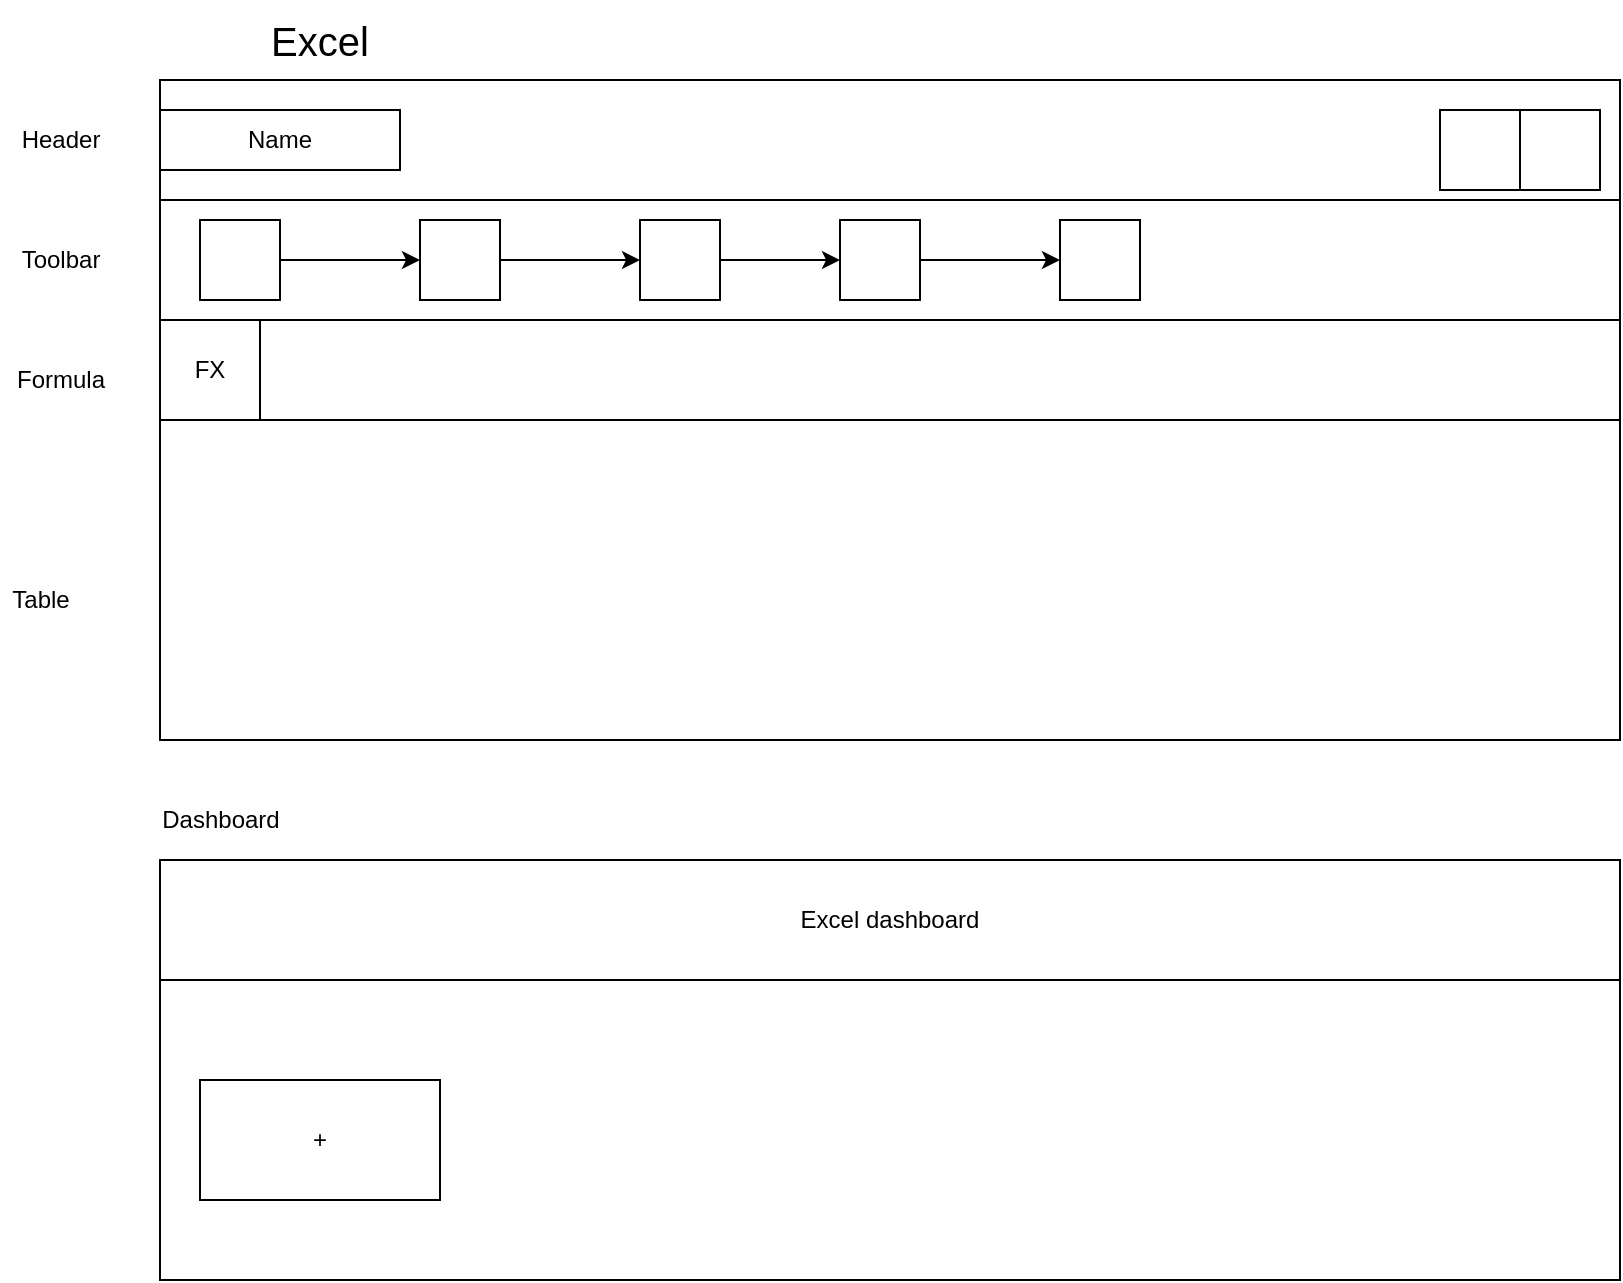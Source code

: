 <mxfile version="13.6.6" type="github">
  <diagram id="WVo5sF7_L_1Ln6oXgJEd" name="Page-1">
    <mxGraphModel dx="2095" dy="1982" grid="1" gridSize="10" guides="1" tooltips="1" connect="1" arrows="1" fold="1" page="1" pageScale="1" pageWidth="827" pageHeight="1169" math="0" shadow="0">
      <root>
        <mxCell id="0" />
        <mxCell id="1" parent="0" />
        <mxCell id="M3BoWNHXHS7NVgi7Js90-3" value="" style="rounded=0;whiteSpace=wrap;html=1;" vertex="1" parent="1">
          <mxGeometry x="-740" y="-1070" width="730" height="330" as="geometry" />
        </mxCell>
        <mxCell id="M3BoWNHXHS7NVgi7Js90-12" value="" style="rounded=0;whiteSpace=wrap;html=1;" vertex="1" parent="1">
          <mxGeometry x="-740" y="-1070" width="730" height="60" as="geometry" />
        </mxCell>
        <mxCell id="M3BoWNHXHS7NVgi7Js90-13" value="Name" style="rounded=0;whiteSpace=wrap;html=1;" vertex="1" parent="1">
          <mxGeometry x="-740" y="-1055" width="120" height="30" as="geometry" />
        </mxCell>
        <mxCell id="M3BoWNHXHS7NVgi7Js90-14" value="" style="whiteSpace=wrap;html=1;aspect=fixed;" vertex="1" parent="1">
          <mxGeometry x="-100" y="-1055" width="40" height="40" as="geometry" />
        </mxCell>
        <mxCell id="M3BoWNHXHS7NVgi7Js90-15" value="" style="whiteSpace=wrap;html=1;aspect=fixed;" vertex="1" parent="1">
          <mxGeometry x="-60" y="-1055" width="40" height="40" as="geometry" />
        </mxCell>
        <mxCell id="M3BoWNHXHS7NVgi7Js90-16" value="" style="rounded=0;whiteSpace=wrap;html=1;" vertex="1" parent="1">
          <mxGeometry x="-740" y="-1010" width="730" height="60" as="geometry" />
        </mxCell>
        <mxCell id="M3BoWNHXHS7NVgi7Js90-17" value="&lt;span style=&quot;font-size: 20px&quot;&gt;Excel&lt;/span&gt;" style="text;html=1;strokeColor=none;fillColor=none;align=center;verticalAlign=middle;whiteSpace=wrap;rounded=0;" vertex="1" parent="1">
          <mxGeometry x="-710" y="-1110" width="100" height="40" as="geometry" />
        </mxCell>
        <mxCell id="M3BoWNHXHS7NVgi7Js90-18" value="Header" style="text;html=1;align=center;verticalAlign=middle;resizable=0;points=[];autosize=1;" vertex="1" parent="1">
          <mxGeometry x="-820" y="-1050" width="60" height="20" as="geometry" />
        </mxCell>
        <mxCell id="M3BoWNHXHS7NVgi7Js90-19" value="Toolbar" style="text;html=1;align=center;verticalAlign=middle;resizable=0;points=[];autosize=1;" vertex="1" parent="1">
          <mxGeometry x="-820" y="-990" width="60" height="20" as="geometry" />
        </mxCell>
        <mxCell id="M3BoWNHXHS7NVgi7Js90-26" value="" style="edgeStyle=orthogonalEdgeStyle;rounded=0;orthogonalLoop=1;jettySize=auto;html=1;" edge="1" parent="1" source="M3BoWNHXHS7NVgi7Js90-20" target="M3BoWNHXHS7NVgi7Js90-21">
          <mxGeometry relative="1" as="geometry" />
        </mxCell>
        <mxCell id="M3BoWNHXHS7NVgi7Js90-20" value="" style="whiteSpace=wrap;html=1;aspect=fixed;" vertex="1" parent="1">
          <mxGeometry x="-720" y="-1000" width="40" height="40" as="geometry" />
        </mxCell>
        <mxCell id="M3BoWNHXHS7NVgi7Js90-27" value="" style="edgeStyle=orthogonalEdgeStyle;rounded=0;orthogonalLoop=1;jettySize=auto;html=1;" edge="1" parent="1" source="M3BoWNHXHS7NVgi7Js90-21" target="M3BoWNHXHS7NVgi7Js90-22">
          <mxGeometry relative="1" as="geometry" />
        </mxCell>
        <mxCell id="M3BoWNHXHS7NVgi7Js90-21" value="" style="whiteSpace=wrap;html=1;aspect=fixed;" vertex="1" parent="1">
          <mxGeometry x="-610" y="-1000" width="40" height="40" as="geometry" />
        </mxCell>
        <mxCell id="M3BoWNHXHS7NVgi7Js90-28" value="" style="edgeStyle=orthogonalEdgeStyle;rounded=0;orthogonalLoop=1;jettySize=auto;html=1;" edge="1" parent="1" source="M3BoWNHXHS7NVgi7Js90-22" target="M3BoWNHXHS7NVgi7Js90-23">
          <mxGeometry relative="1" as="geometry" />
        </mxCell>
        <mxCell id="M3BoWNHXHS7NVgi7Js90-22" value="" style="whiteSpace=wrap;html=1;aspect=fixed;" vertex="1" parent="1">
          <mxGeometry x="-500" y="-1000" width="40" height="40" as="geometry" />
        </mxCell>
        <mxCell id="M3BoWNHXHS7NVgi7Js90-29" value="" style="edgeStyle=orthogonalEdgeStyle;rounded=0;orthogonalLoop=1;jettySize=auto;html=1;" edge="1" parent="1" source="M3BoWNHXHS7NVgi7Js90-23" target="M3BoWNHXHS7NVgi7Js90-24">
          <mxGeometry relative="1" as="geometry" />
        </mxCell>
        <mxCell id="M3BoWNHXHS7NVgi7Js90-23" value="" style="whiteSpace=wrap;html=1;aspect=fixed;" vertex="1" parent="1">
          <mxGeometry x="-400" y="-1000" width="40" height="40" as="geometry" />
        </mxCell>
        <mxCell id="M3BoWNHXHS7NVgi7Js90-24" value="" style="whiteSpace=wrap;html=1;aspect=fixed;" vertex="1" parent="1">
          <mxGeometry x="-290" y="-1000" width="40" height="40" as="geometry" />
        </mxCell>
        <mxCell id="M3BoWNHXHS7NVgi7Js90-30" value="" style="rounded=0;whiteSpace=wrap;html=1;" vertex="1" parent="1">
          <mxGeometry x="-740" y="-950" width="730" height="50" as="geometry" />
        </mxCell>
        <mxCell id="M3BoWNHXHS7NVgi7Js90-31" value="FX" style="whiteSpace=wrap;html=1;aspect=fixed;" vertex="1" parent="1">
          <mxGeometry x="-740" y="-950" width="50" height="50" as="geometry" />
        </mxCell>
        <mxCell id="M3BoWNHXHS7NVgi7Js90-32" value="Formula" style="text;html=1;align=center;verticalAlign=middle;resizable=0;points=[];autosize=1;" vertex="1" parent="1">
          <mxGeometry x="-820" y="-930" width="60" height="20" as="geometry" />
        </mxCell>
        <mxCell id="M3BoWNHXHS7NVgi7Js90-33" value="Table" style="text;html=1;align=center;verticalAlign=middle;resizable=0;points=[];autosize=1;" vertex="1" parent="1">
          <mxGeometry x="-820" y="-820" width="40" height="20" as="geometry" />
        </mxCell>
        <mxCell id="M3BoWNHXHS7NVgi7Js90-34" value="" style="rounded=0;whiteSpace=wrap;html=1;" vertex="1" parent="1">
          <mxGeometry x="-740" y="-680" width="730" height="210" as="geometry" />
        </mxCell>
        <mxCell id="M3BoWNHXHS7NVgi7Js90-35" value="Dashboard" style="text;html=1;align=center;verticalAlign=middle;resizable=0;points=[];autosize=1;" vertex="1" parent="1">
          <mxGeometry x="-745" y="-710" width="70" height="20" as="geometry" />
        </mxCell>
        <mxCell id="M3BoWNHXHS7NVgi7Js90-36" value="Excel dashboard" style="rounded=0;whiteSpace=wrap;html=1;" vertex="1" parent="1">
          <mxGeometry x="-740" y="-680" width="730" height="60" as="geometry" />
        </mxCell>
        <mxCell id="M3BoWNHXHS7NVgi7Js90-37" value="+" style="rounded=0;whiteSpace=wrap;html=1;" vertex="1" parent="1">
          <mxGeometry x="-720" y="-570" width="120" height="60" as="geometry" />
        </mxCell>
      </root>
    </mxGraphModel>
  </diagram>
</mxfile>
